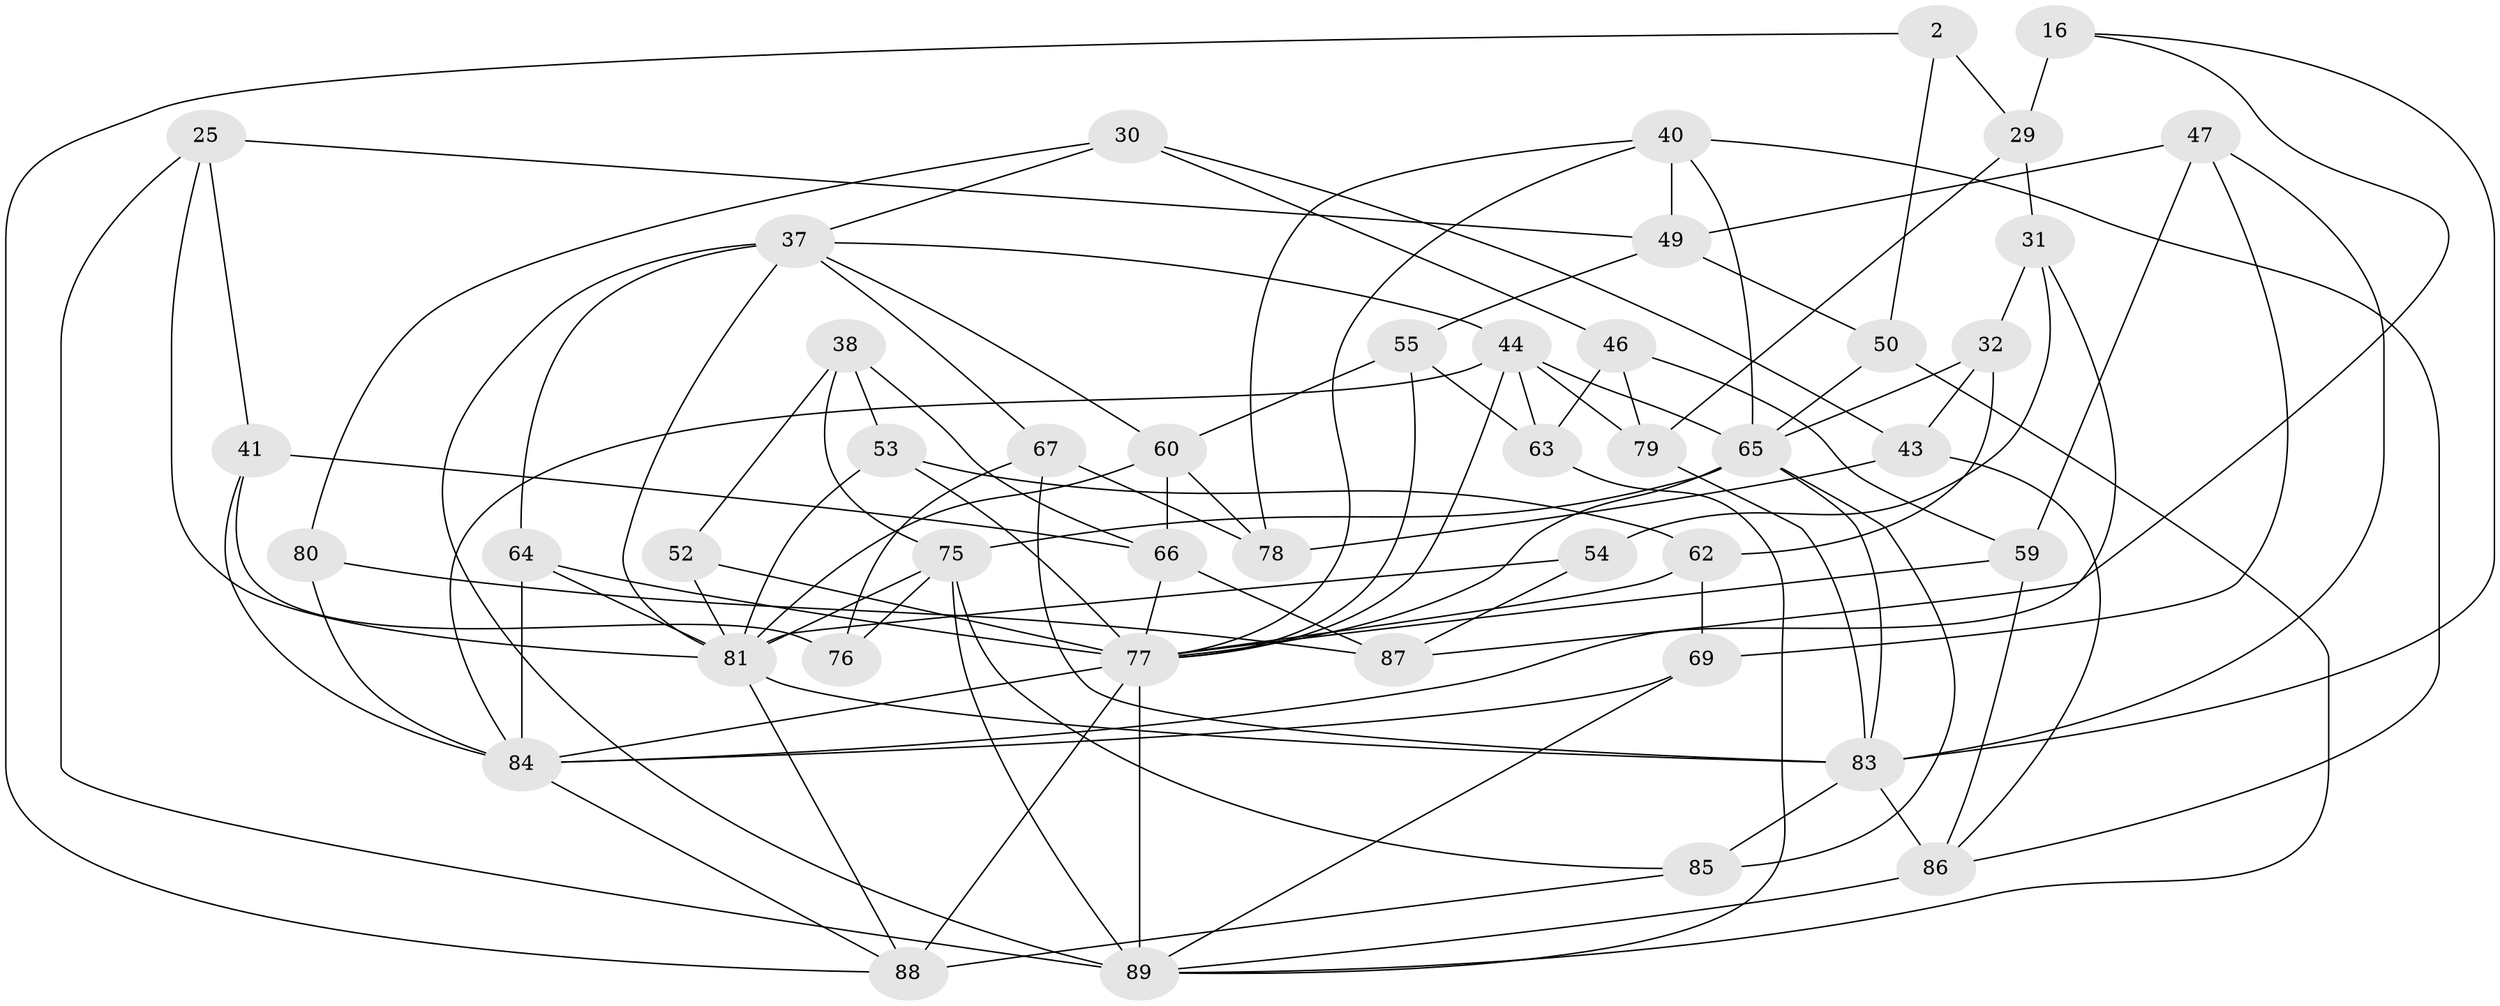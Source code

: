 // original degree distribution, {4: 1.0}
// Generated by graph-tools (version 1.1) at 2025/03/03/04/25 22:03:43]
// undirected, 44 vertices, 107 edges
graph export_dot {
graph [start="1"]
  node [color=gray90,style=filled];
  2;
  16;
  25;
  29 [super="+20"];
  30;
  31;
  32;
  37 [super="+34"];
  38;
  40 [super="+12"];
  41;
  43;
  44 [super="+21"];
  46;
  47;
  49 [super="+39"];
  50;
  52;
  53;
  54;
  55;
  59;
  60 [super="+15"];
  62;
  63;
  64 [super="+14"];
  65 [super="+4+5+33"];
  66 [super="+7"];
  67;
  69;
  75 [super="+73+70"];
  76;
  77 [super="+74+71+26"];
  78;
  79;
  80;
  81 [super="+3+28+68"];
  83 [super="+17+45"];
  84 [super="+72"];
  85 [super="+58"];
  86 [super="+48"];
  87 [super="+82"];
  88 [super="+18+35+51"];
  89 [super="+1+36+6+27+11"];
  2 -- 29 [weight=2];
  2 -- 50;
  2 -- 88;
  16 -- 29 [weight=2];
  16 -- 87;
  16 -- 83;
  25 -- 41;
  25 -- 89;
  25 -- 49;
  25 -- 81;
  29 -- 31;
  29 -- 79;
  30 -- 80;
  30 -- 43;
  30 -- 46;
  30 -- 37;
  31 -- 32;
  31 -- 54;
  31 -- 84;
  32 -- 62;
  32 -- 43;
  32 -- 65;
  37 -- 64;
  37 -- 60;
  37 -- 89 [weight=2];
  37 -- 67;
  37 -- 81;
  37 -- 44;
  38 -- 53;
  38 -- 52;
  38 -- 66;
  38 -- 75;
  40 -- 78;
  40 -- 49 [weight=2];
  40 -- 86;
  40 -- 65;
  40 -- 77;
  41 -- 66;
  41 -- 84;
  41 -- 76;
  43 -- 78;
  43 -- 86;
  44 -- 84;
  44 -- 65;
  44 -- 79;
  44 -- 63;
  44 -- 77;
  46 -- 63;
  46 -- 59;
  46 -- 79;
  47 -- 69;
  47 -- 59;
  47 -- 49;
  47 -- 83;
  49 -- 55;
  49 -- 50;
  50 -- 89;
  50 -- 65;
  52 -- 81 [weight=2];
  52 -- 77;
  53 -- 62;
  53 -- 81;
  53 -- 77;
  54 -- 87 [weight=2];
  54 -- 81;
  55 -- 63;
  55 -- 60;
  55 -- 77;
  59 -- 86;
  59 -- 77;
  60 -- 66 [weight=2];
  60 -- 78;
  60 -- 81;
  62 -- 69;
  62 -- 77;
  63 -- 89;
  64 -- 77;
  64 -- 81;
  64 -- 84 [weight=3];
  65 -- 85 [weight=3];
  65 -- 75 [weight=2];
  65 -- 83;
  65 -- 77 [weight=2];
  66 -- 87;
  66 -- 77;
  67 -- 78;
  67 -- 76;
  67 -- 83;
  69 -- 89;
  69 -- 84;
  75 -- 81 [weight=2];
  75 -- 89 [weight=2];
  75 -- 76 [weight=2];
  75 -- 85;
  77 -- 88 [weight=4];
  77 -- 84;
  77 -- 89 [weight=4];
  79 -- 83;
  80 -- 87 [weight=2];
  80 -- 84;
  81 -- 88 [weight=3];
  81 -- 83;
  83 -- 86;
  83 -- 85;
  84 -- 88;
  85 -- 88;
  86 -- 89 [weight=2];
}
